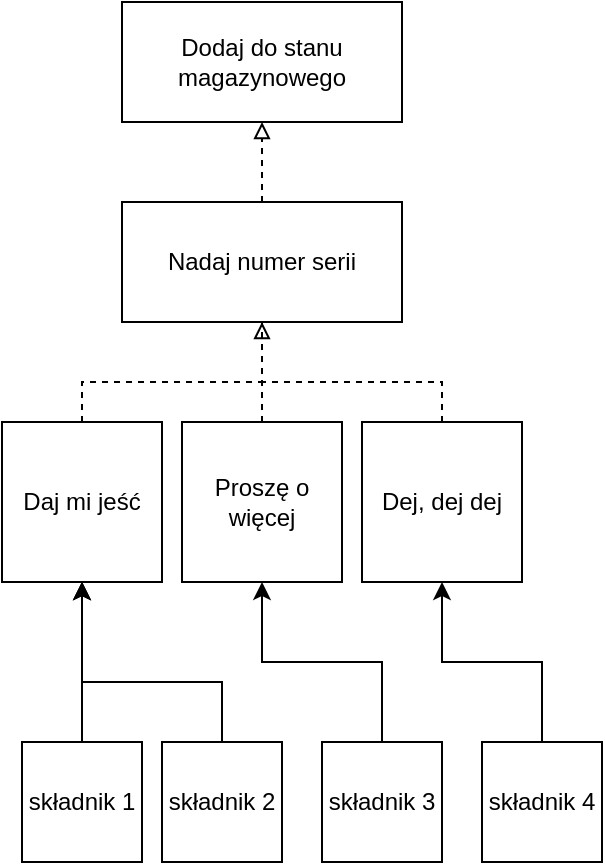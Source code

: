 <mxfile version="20.8.13" type="github">
  <diagram name="Strona-1" id="AGx7KBbgk8vtOTZqrYgu">
    <mxGraphModel dx="1562" dy="1652" grid="1" gridSize="10" guides="1" tooltips="1" connect="1" arrows="1" fold="1" page="1" pageScale="1" pageWidth="827" pageHeight="1169" math="0" shadow="0">
      <root>
        <mxCell id="0" />
        <mxCell id="1" parent="0" />
        <mxCell id="UrSTXROeSMlTnpzvxmtJ-1" value="Daj mi jeść" style="whiteSpace=wrap;html=1;aspect=fixed;" parent="1" vertex="1">
          <mxGeometry x="10" y="-220" width="80" height="80" as="geometry" />
        </mxCell>
        <mxCell id="vQD5Sf6ieOIErblBQThO-3" value="Dodaj do stanu magazynowego" style="whiteSpace=wrap;html=1;" vertex="1" parent="1">
          <mxGeometry x="70" y="-430" width="140" height="60" as="geometry" />
        </mxCell>
        <mxCell id="vQD5Sf6ieOIErblBQThO-4" style="edgeStyle=orthogonalEdgeStyle;rounded=0;orthogonalLoop=1;jettySize=auto;html=1;exitX=0.5;exitY=1;exitDx=0;exitDy=0;" edge="1" parent="1" source="UrSTXROeSMlTnpzvxmtJ-1" target="UrSTXROeSMlTnpzvxmtJ-1">
          <mxGeometry relative="1" as="geometry" />
        </mxCell>
        <mxCell id="vQD5Sf6ieOIErblBQThO-5" value="Proszę o więcej" style="whiteSpace=wrap;html=1;aspect=fixed;" vertex="1" parent="1">
          <mxGeometry x="100" y="-220" width="80" height="80" as="geometry" />
        </mxCell>
        <mxCell id="vQD5Sf6ieOIErblBQThO-6" value="Dej, dej dej" style="whiteSpace=wrap;html=1;aspect=fixed;" vertex="1" parent="1">
          <mxGeometry x="190" y="-220" width="80" height="80" as="geometry" />
        </mxCell>
        <mxCell id="vQD5Sf6ieOIErblBQThO-16" value="" style="edgeStyle=orthogonalEdgeStyle;rounded=0;orthogonalLoop=1;jettySize=auto;html=1;" edge="1" parent="1" source="vQD5Sf6ieOIErblBQThO-7" target="UrSTXROeSMlTnpzvxmtJ-1">
          <mxGeometry relative="1" as="geometry" />
        </mxCell>
        <mxCell id="vQD5Sf6ieOIErblBQThO-7" value="składnik 1" style="whiteSpace=wrap;html=1;aspect=fixed;" vertex="1" parent="1">
          <mxGeometry x="20" y="-60" width="60" height="60" as="geometry" />
        </mxCell>
        <mxCell id="vQD5Sf6ieOIErblBQThO-10" value="składnik 2" style="whiteSpace=wrap;html=1;aspect=fixed;" vertex="1" parent="1">
          <mxGeometry x="90" y="-60" width="60" height="60" as="geometry" />
        </mxCell>
        <mxCell id="vQD5Sf6ieOIErblBQThO-12" value="składnik 3" style="whiteSpace=wrap;html=1;aspect=fixed;" vertex="1" parent="1">
          <mxGeometry x="170" y="-60" width="60" height="60" as="geometry" />
        </mxCell>
        <mxCell id="vQD5Sf6ieOIErblBQThO-13" value="składnik 4" style="whiteSpace=wrap;html=1;aspect=fixed;" vertex="1" parent="1">
          <mxGeometry x="250" y="-60" width="60" height="60" as="geometry" />
        </mxCell>
        <mxCell id="vQD5Sf6ieOIErblBQThO-14" value="" style="endArrow=classic;html=1;rounded=0;entryX=0.5;entryY=1;entryDx=0;entryDy=0;exitX=0.5;exitY=0;exitDx=0;exitDy=0;" edge="1" parent="1" source="vQD5Sf6ieOIErblBQThO-7" target="UrSTXROeSMlTnpzvxmtJ-1">
          <mxGeometry width="50" height="50" relative="1" as="geometry">
            <mxPoint x="390" y="-100" as="sourcePoint" />
            <mxPoint x="440" y="-150" as="targetPoint" />
          </mxGeometry>
        </mxCell>
        <mxCell id="vQD5Sf6ieOIErblBQThO-17" value="" style="endArrow=classic;html=1;rounded=0;exitX=0.5;exitY=0;exitDx=0;exitDy=0;" edge="1" parent="1" source="vQD5Sf6ieOIErblBQThO-10">
          <mxGeometry width="50" height="50" relative="1" as="geometry">
            <mxPoint x="60" y="-50" as="sourcePoint" />
            <mxPoint x="50" y="-140" as="targetPoint" />
            <Array as="points">
              <mxPoint x="120" y="-90" />
              <mxPoint x="50" y="-90" />
            </Array>
          </mxGeometry>
        </mxCell>
        <mxCell id="vQD5Sf6ieOIErblBQThO-18" value="" style="endArrow=classic;html=1;rounded=0;exitX=0.5;exitY=0;exitDx=0;exitDy=0;entryX=0.5;entryY=1;entryDx=0;entryDy=0;" edge="1" parent="1" source="vQD5Sf6ieOIErblBQThO-12" target="vQD5Sf6ieOIErblBQThO-5">
          <mxGeometry width="50" height="50" relative="1" as="geometry">
            <mxPoint x="130" y="-50" as="sourcePoint" />
            <mxPoint x="60" y="-130" as="targetPoint" />
            <Array as="points">
              <mxPoint x="200" y="-100" />
              <mxPoint x="140" y="-100" />
            </Array>
          </mxGeometry>
        </mxCell>
        <mxCell id="vQD5Sf6ieOIErblBQThO-19" value="" style="endArrow=classic;html=1;rounded=0;exitX=0.5;exitY=0;exitDx=0;exitDy=0;entryX=0.5;entryY=1;entryDx=0;entryDy=0;" edge="1" parent="1" source="vQD5Sf6ieOIErblBQThO-13">
          <mxGeometry width="50" height="50" relative="1" as="geometry">
            <mxPoint x="290" y="-60" as="sourcePoint" />
            <mxPoint x="230" y="-140" as="targetPoint" />
            <Array as="points">
              <mxPoint x="280" y="-100" />
              <mxPoint x="230" y="-100" />
            </Array>
          </mxGeometry>
        </mxCell>
        <mxCell id="vQD5Sf6ieOIErblBQThO-20" value="" style="endArrow=none;dashed=1;html=1;rounded=0;entryX=0.5;entryY=1;entryDx=0;entryDy=0;" edge="1" parent="1" target="vQD5Sf6ieOIErblBQThO-21">
          <mxGeometry width="50" height="50" relative="1" as="geometry">
            <mxPoint x="50" y="-220" as="sourcePoint" />
            <mxPoint x="50" y="-280" as="targetPoint" />
            <Array as="points">
              <mxPoint x="50" y="-240" />
              <mxPoint x="140" y="-240" />
            </Array>
          </mxGeometry>
        </mxCell>
        <mxCell id="vQD5Sf6ieOIErblBQThO-24" value="" style="edgeStyle=orthogonalEdgeStyle;rounded=0;orthogonalLoop=1;jettySize=auto;html=1;dashed=1;endArrow=block;endFill=0;" edge="1" parent="1" source="vQD5Sf6ieOIErblBQThO-21" target="vQD5Sf6ieOIErblBQThO-3">
          <mxGeometry relative="1" as="geometry" />
        </mxCell>
        <mxCell id="vQD5Sf6ieOIErblBQThO-21" value="Nadaj numer serii" style="whiteSpace=wrap;html=1;" vertex="1" parent="1">
          <mxGeometry x="70" y="-330" width="140" height="60" as="geometry" />
        </mxCell>
        <mxCell id="vQD5Sf6ieOIErblBQThO-22" value="" style="endArrow=none;dashed=1;html=1;rounded=0;" edge="1" parent="1">
          <mxGeometry width="50" height="50" relative="1" as="geometry">
            <mxPoint x="230" y="-220" as="sourcePoint" />
            <mxPoint x="140" y="-270" as="targetPoint" />
            <Array as="points">
              <mxPoint x="230" y="-240" />
              <mxPoint x="140" y="-240" />
            </Array>
          </mxGeometry>
        </mxCell>
        <mxCell id="vQD5Sf6ieOIErblBQThO-23" value="" style="endArrow=block;dashed=1;html=1;rounded=0;entryX=0.5;entryY=1;entryDx=0;entryDy=0;endFill=0;" edge="1" parent="1" target="vQD5Sf6ieOIErblBQThO-21">
          <mxGeometry width="50" height="50" relative="1" as="geometry">
            <mxPoint x="140" y="-220" as="sourcePoint" />
            <mxPoint x="50" y="-270" as="targetPoint" />
            <Array as="points" />
          </mxGeometry>
        </mxCell>
      </root>
    </mxGraphModel>
  </diagram>
</mxfile>
